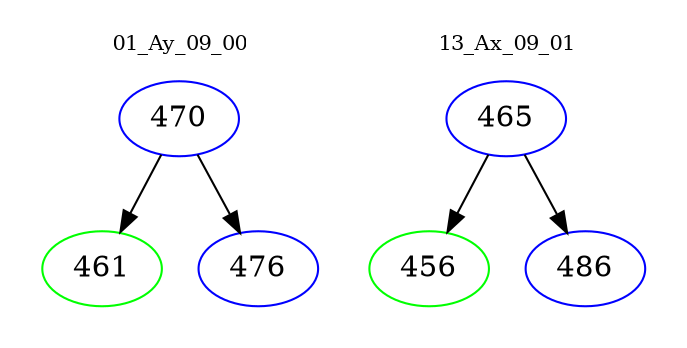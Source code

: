 digraph{
subgraph cluster_0 {
color = white
label = "01_Ay_09_00";
fontsize=10;
T0_470 [label="470", color="blue"]
T0_470 -> T0_461 [color="black"]
T0_461 [label="461", color="green"]
T0_470 -> T0_476 [color="black"]
T0_476 [label="476", color="blue"]
}
subgraph cluster_1 {
color = white
label = "13_Ax_09_01";
fontsize=10;
T1_465 [label="465", color="blue"]
T1_465 -> T1_456 [color="black"]
T1_456 [label="456", color="green"]
T1_465 -> T1_486 [color="black"]
T1_486 [label="486", color="blue"]
}
}
